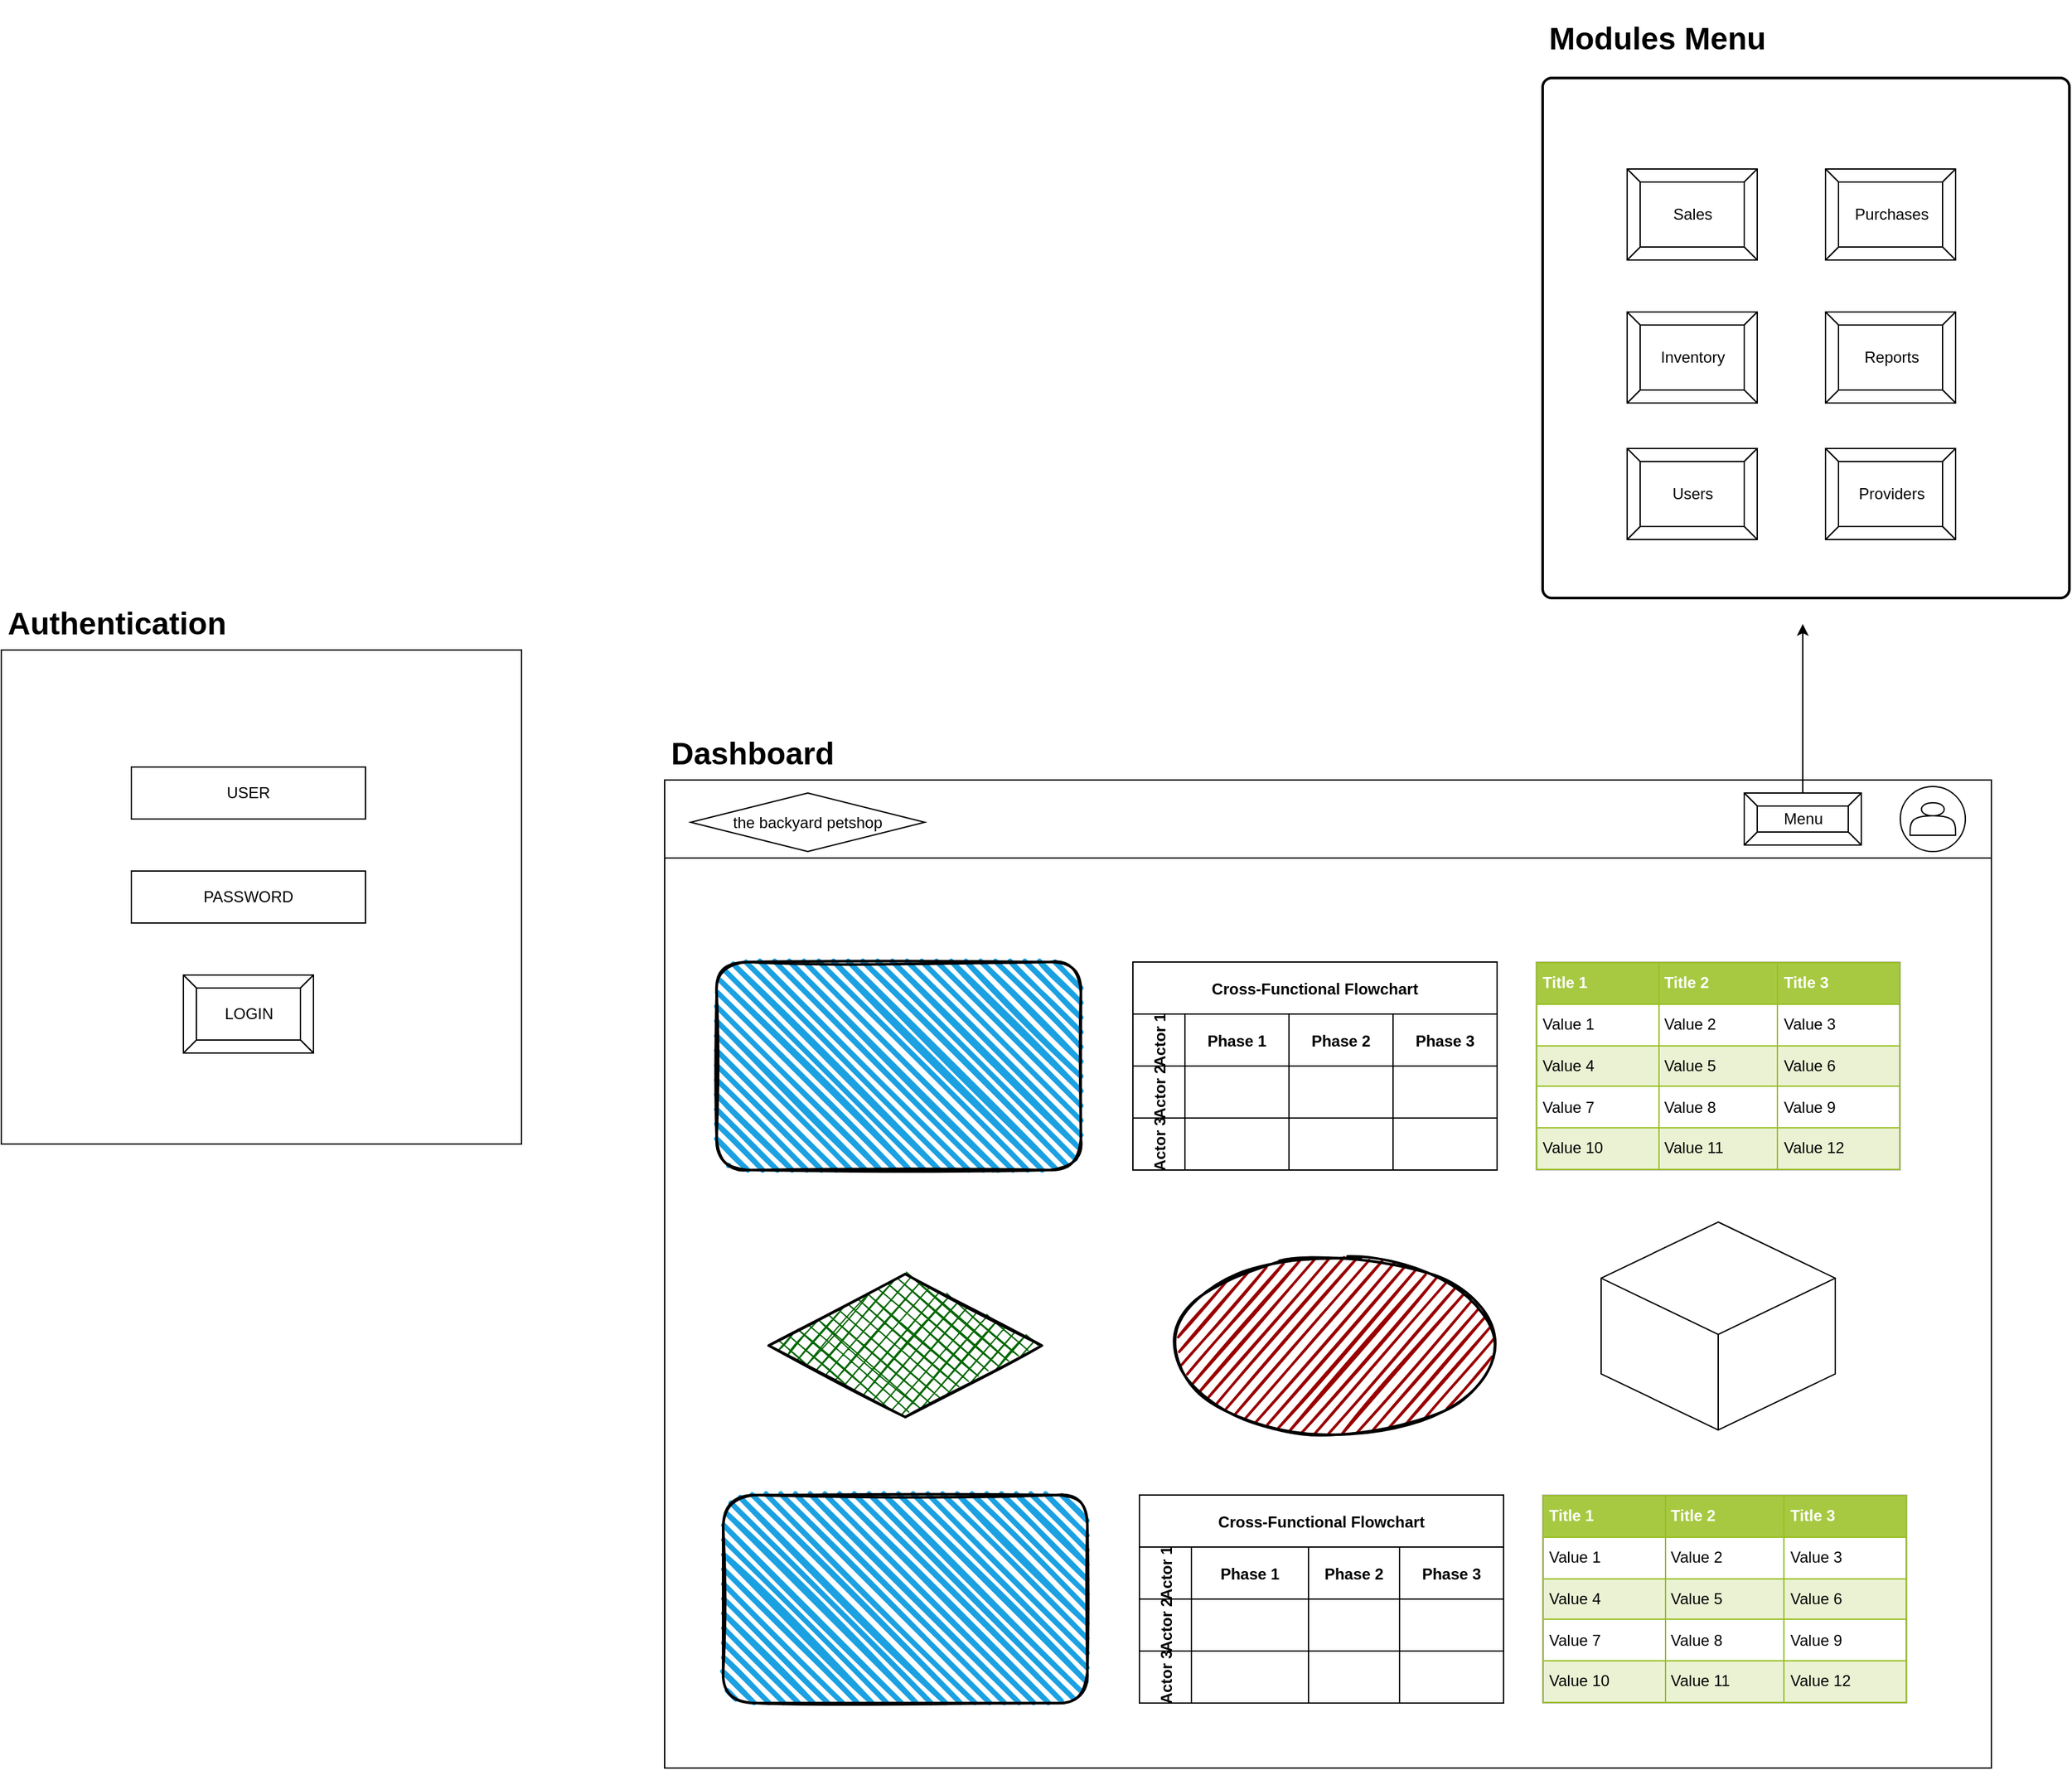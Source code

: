 <mxfile version="20.1.1" type="github">
  <diagram id="YnqQtK5fT6dAKDrcnCmn" name="Page-1">
    <mxGraphModel dx="6290" dy="4550" grid="1" gridSize="10" guides="1" tooltips="1" connect="1" arrows="1" fold="1" page="1" pageScale="1" pageWidth="850" pageHeight="1100" math="0" shadow="0">
      <root>
        <mxCell id="0" />
        <mxCell id="1" parent="0" />
        <mxCell id="ifVMXw7Uef_25uuYWxH6-1" value="" style="rounded=0;whiteSpace=wrap;html=1;" vertex="1" parent="1">
          <mxGeometry x="60" y="60" width="400" height="380" as="geometry" />
        </mxCell>
        <mxCell id="ifVMXw7Uef_25uuYWxH6-3" value="" style="verticalLabelPosition=bottom;verticalAlign=top;html=1;shape=mxgraph.basic.rect;fillColor2=none;strokeWidth=1;size=20;indent=5;" vertex="1" parent="1">
          <mxGeometry x="160" y="150" width="180" height="40" as="geometry" />
        </mxCell>
        <mxCell id="ifVMXw7Uef_25uuYWxH6-4" value="USER" style="text;html=1;strokeColor=none;fillColor=none;align=center;verticalAlign=middle;whiteSpace=wrap;rounded=0;" vertex="1" parent="1">
          <mxGeometry x="160" y="160" width="180" height="20" as="geometry" />
        </mxCell>
        <mxCell id="ifVMXw7Uef_25uuYWxH6-7" value="" style="verticalLabelPosition=bottom;verticalAlign=top;html=1;shape=mxgraph.basic.rect;fillColor2=none;strokeWidth=1;size=20;indent=5;" vertex="1" parent="1">
          <mxGeometry x="160" y="230" width="180" height="40" as="geometry" />
        </mxCell>
        <mxCell id="ifVMXw7Uef_25uuYWxH6-8" value="PASSWORD" style="text;html=1;strokeColor=none;fillColor=none;align=center;verticalAlign=middle;whiteSpace=wrap;rounded=0;" vertex="1" parent="1">
          <mxGeometry x="160" y="240" width="180" height="20" as="geometry" />
        </mxCell>
        <mxCell id="ifVMXw7Uef_25uuYWxH6-10" value="LOGIN" style="labelPosition=center;verticalLabelPosition=middle;align=center;html=1;shape=mxgraph.basic.button;dx=10;" vertex="1" parent="1">
          <mxGeometry x="200" y="310" width="100" height="60" as="geometry" />
        </mxCell>
        <mxCell id="ifVMXw7Uef_25uuYWxH6-11" value="&lt;h1&gt;Authentication&lt;/h1&gt;" style="text;html=1;strokeColor=none;fillColor=none;spacing=5;spacingTop=-20;whiteSpace=wrap;overflow=hidden;rounded=0;" vertex="1" parent="1">
          <mxGeometry x="60" y="20" width="190" height="40" as="geometry" />
        </mxCell>
        <mxCell id="ifVMXw7Uef_25uuYWxH6-13" value="" style="rounded=0;whiteSpace=wrap;html=1;" vertex="1" parent="1">
          <mxGeometry x="570" y="160" width="1020" height="760" as="geometry" />
        </mxCell>
        <mxCell id="ifVMXw7Uef_25uuYWxH6-14" value="" style="rounded=0;whiteSpace=wrap;html=1;" vertex="1" parent="1">
          <mxGeometry x="570" y="160" width="1020" height="60" as="geometry" />
        </mxCell>
        <mxCell id="ifVMXw7Uef_25uuYWxH6-15" value="" style="ellipse;whiteSpace=wrap;html=1;aspect=fixed;" vertex="1" parent="1">
          <mxGeometry x="1520" y="165" width="50" height="50" as="geometry" />
        </mxCell>
        <mxCell id="ifVMXw7Uef_25uuYWxH6-16" value="" style="shape=actor;whiteSpace=wrap;html=1;" vertex="1" parent="1">
          <mxGeometry x="1527.5" y="177.5" width="35" height="25" as="geometry" />
        </mxCell>
        <mxCell id="ifVMXw7Uef_25uuYWxH6-18" style="edgeStyle=orthogonalEdgeStyle;rounded=0;orthogonalLoop=1;jettySize=auto;html=1;" edge="1" parent="1" source="ifVMXw7Uef_25uuYWxH6-17">
          <mxGeometry relative="1" as="geometry">
            <mxPoint x="1445" y="40" as="targetPoint" />
          </mxGeometry>
        </mxCell>
        <mxCell id="ifVMXw7Uef_25uuYWxH6-17" value="Menu" style="labelPosition=center;verticalLabelPosition=middle;align=center;html=1;shape=mxgraph.basic.button;dx=10;" vertex="1" parent="1">
          <mxGeometry x="1400" y="170" width="90" height="40" as="geometry" />
        </mxCell>
        <mxCell id="ifVMXw7Uef_25uuYWxH6-19" value="&lt;h1&gt;Dashboard&lt;/h1&gt;" style="text;html=1;strokeColor=none;fillColor=none;spacing=5;spacingTop=-20;whiteSpace=wrap;overflow=hidden;rounded=0;" vertex="1" parent="1">
          <mxGeometry x="570" y="120" width="190" height="40" as="geometry" />
        </mxCell>
        <mxCell id="ifVMXw7Uef_25uuYWxH6-20" value="&lt;table border=&quot;1&quot; width=&quot;100%&quot; height=&quot;100%&quot; cellpadding=&quot;4&quot; style=&quot;width:100%;height:100%;border-collapse:collapse;&quot;&gt;&lt;tr style=&quot;background-color:#A7C942;color:#ffffff;border:1px solid #98bf21;&quot;&gt;&lt;th align=&quot;left&quot;&gt;Title 1&lt;/th&gt;&lt;th align=&quot;left&quot;&gt;Title 2&lt;/th&gt;&lt;th align=&quot;left&quot;&gt;Title 3&lt;/th&gt;&lt;/tr&gt;&lt;tr style=&quot;border:1px solid #98bf21;&quot;&gt;&lt;td&gt;Value 1&lt;/td&gt;&lt;td&gt;Value 2&lt;/td&gt;&lt;td&gt;Value 3&lt;/td&gt;&lt;/tr&gt;&lt;tr style=&quot;background-color:#EAF2D3;border:1px solid #98bf21;&quot;&gt;&lt;td&gt;Value 4&lt;/td&gt;&lt;td&gt;Value 5&lt;/td&gt;&lt;td&gt;Value 6&lt;/td&gt;&lt;/tr&gt;&lt;tr style=&quot;border:1px solid #98bf21;&quot;&gt;&lt;td&gt;Value 7&lt;/td&gt;&lt;td&gt;Value 8&lt;/td&gt;&lt;td&gt;Value 9&lt;/td&gt;&lt;/tr&gt;&lt;tr style=&quot;background-color:#EAF2D3;border:1px solid #98bf21;&quot;&gt;&lt;td&gt;Value 10&lt;/td&gt;&lt;td&gt;Value 11&lt;/td&gt;&lt;td&gt;Value 12&lt;/td&gt;&lt;/tr&gt;&lt;/table&gt;" style="text;html=1;strokeColor=#c0c0c0;fillColor=#ffffff;overflow=fill;rounded=0;" vertex="1" parent="1">
          <mxGeometry x="1240" y="300" width="280" height="160" as="geometry" />
        </mxCell>
        <mxCell id="ifVMXw7Uef_25uuYWxH6-21" value="Cross-Functional Flowchart" style="shape=table;childLayout=tableLayout;startSize=40;collapsible=0;recursiveResize=0;expand=0;fontStyle=1;" vertex="1" parent="1">
          <mxGeometry x="930" y="300" width="280" height="160" as="geometry" />
        </mxCell>
        <mxCell id="ifVMXw7Uef_25uuYWxH6-22" value="Actor 1" style="shape=tableRow;horizontal=0;startSize=40;swimlaneHead=0;swimlaneBody=0;top=0;left=0;bottom=0;right=0;dropTarget=0;fillColor=none;collapsible=0;recursiveResize=0;expand=0;fontStyle=1;" vertex="1" parent="ifVMXw7Uef_25uuYWxH6-21">
          <mxGeometry y="40" width="280" height="40" as="geometry" />
        </mxCell>
        <mxCell id="ifVMXw7Uef_25uuYWxH6-23" value="Phase 1" style="swimlane;swimlaneHead=0;swimlaneBody=0;fontStyle=0;connectable=0;fillColor=none;startSize=40;collapsible=0;recursiveResize=0;expand=0;fontStyle=1;" vertex="1" parent="ifVMXw7Uef_25uuYWxH6-22">
          <mxGeometry x="40" width="80" height="40" as="geometry">
            <mxRectangle width="80" height="40" as="alternateBounds" />
          </mxGeometry>
        </mxCell>
        <mxCell id="ifVMXw7Uef_25uuYWxH6-24" value="Phase 2" style="swimlane;swimlaneHead=0;swimlaneBody=0;fontStyle=0;connectable=0;fillColor=none;startSize=40;collapsible=0;recursiveResize=0;expand=0;fontStyle=1;" vertex="1" parent="ifVMXw7Uef_25uuYWxH6-22">
          <mxGeometry x="120" width="80" height="40" as="geometry">
            <mxRectangle width="80" height="40" as="alternateBounds" />
          </mxGeometry>
        </mxCell>
        <mxCell id="ifVMXw7Uef_25uuYWxH6-25" value="Phase 3" style="swimlane;swimlaneHead=0;swimlaneBody=0;fontStyle=0;connectable=0;fillColor=none;startSize=40;collapsible=0;recursiveResize=0;expand=0;fontStyle=1;" vertex="1" parent="ifVMXw7Uef_25uuYWxH6-22">
          <mxGeometry x="200" width="80" height="40" as="geometry">
            <mxRectangle width="80" height="40" as="alternateBounds" />
          </mxGeometry>
        </mxCell>
        <mxCell id="ifVMXw7Uef_25uuYWxH6-26" value="Actor 2" style="shape=tableRow;horizontal=0;startSize=40;swimlaneHead=0;swimlaneBody=0;top=0;left=0;bottom=0;right=0;dropTarget=0;fillColor=none;collapsible=0;recursiveResize=0;expand=0;fontStyle=1;" vertex="1" parent="ifVMXw7Uef_25uuYWxH6-21">
          <mxGeometry y="80" width="280" height="40" as="geometry" />
        </mxCell>
        <mxCell id="ifVMXw7Uef_25uuYWxH6-27" value="" style="swimlane;swimlaneHead=0;swimlaneBody=0;fontStyle=0;connectable=0;fillColor=none;startSize=0;collapsible=0;recursiveResize=0;expand=0;fontStyle=1;" vertex="1" parent="ifVMXw7Uef_25uuYWxH6-26">
          <mxGeometry x="40" width="80" height="40" as="geometry">
            <mxRectangle width="80" height="40" as="alternateBounds" />
          </mxGeometry>
        </mxCell>
        <mxCell id="ifVMXw7Uef_25uuYWxH6-28" value="" style="swimlane;swimlaneHead=0;swimlaneBody=0;fontStyle=0;connectable=0;fillColor=none;startSize=0;collapsible=0;recursiveResize=0;expand=0;fontStyle=1;" vertex="1" parent="ifVMXw7Uef_25uuYWxH6-26">
          <mxGeometry x="120" width="80" height="40" as="geometry">
            <mxRectangle width="80" height="40" as="alternateBounds" />
          </mxGeometry>
        </mxCell>
        <mxCell id="ifVMXw7Uef_25uuYWxH6-29" value="" style="swimlane;swimlaneHead=0;swimlaneBody=0;fontStyle=0;connectable=0;fillColor=none;startSize=0;collapsible=0;recursiveResize=0;expand=0;fontStyle=1;" vertex="1" parent="ifVMXw7Uef_25uuYWxH6-26">
          <mxGeometry x="200" width="80" height="40" as="geometry">
            <mxRectangle width="80" height="40" as="alternateBounds" />
          </mxGeometry>
        </mxCell>
        <mxCell id="ifVMXw7Uef_25uuYWxH6-30" value="Actor 3" style="shape=tableRow;horizontal=0;startSize=40;swimlaneHead=0;swimlaneBody=0;top=0;left=0;bottom=0;right=0;dropTarget=0;fillColor=none;collapsible=0;recursiveResize=0;expand=0;fontStyle=1;" vertex="1" parent="ifVMXw7Uef_25uuYWxH6-21">
          <mxGeometry y="120" width="280" height="40" as="geometry" />
        </mxCell>
        <mxCell id="ifVMXw7Uef_25uuYWxH6-31" value="" style="swimlane;swimlaneHead=0;swimlaneBody=0;fontStyle=0;connectable=0;fillColor=none;startSize=0;collapsible=0;recursiveResize=0;expand=0;fontStyle=1;" vertex="1" parent="ifVMXw7Uef_25uuYWxH6-30">
          <mxGeometry x="40" width="80" height="40" as="geometry">
            <mxRectangle width="80" height="40" as="alternateBounds" />
          </mxGeometry>
        </mxCell>
        <mxCell id="ifVMXw7Uef_25uuYWxH6-32" value="" style="swimlane;swimlaneHead=0;swimlaneBody=0;fontStyle=0;connectable=0;fillColor=none;startSize=0;collapsible=0;recursiveResize=0;expand=0;fontStyle=1;" vertex="1" parent="ifVMXw7Uef_25uuYWxH6-30">
          <mxGeometry x="120" width="80" height="40" as="geometry">
            <mxRectangle width="80" height="40" as="alternateBounds" />
          </mxGeometry>
        </mxCell>
        <mxCell id="ifVMXw7Uef_25uuYWxH6-33" value="" style="swimlane;swimlaneHead=0;swimlaneBody=0;fontStyle=0;connectable=0;fillColor=none;startSize=0;collapsible=0;recursiveResize=0;expand=0;fontStyle=1;" vertex="1" parent="ifVMXw7Uef_25uuYWxH6-30">
          <mxGeometry x="200" width="80" height="40" as="geometry">
            <mxRectangle width="80" height="40" as="alternateBounds" />
          </mxGeometry>
        </mxCell>
        <mxCell id="ifVMXw7Uef_25uuYWxH6-34" value="" style="rounded=1;whiteSpace=wrap;html=1;strokeWidth=2;fillWeight=4;hachureGap=8;hachureAngle=45;fillColor=#1ba1e2;sketch=1;" vertex="1" parent="1">
          <mxGeometry x="610" y="300" width="280" height="160" as="geometry" />
        </mxCell>
        <mxCell id="ifVMXw7Uef_25uuYWxH6-35" value="" style="rounded=1;whiteSpace=wrap;html=1;strokeWidth=2;fillWeight=4;hachureGap=8;hachureAngle=45;fillColor=#1ba1e2;sketch=1;" vertex="1" parent="1">
          <mxGeometry x="615" y="710" width="280" height="160" as="geometry" />
        </mxCell>
        <mxCell id="ifVMXw7Uef_25uuYWxH6-36" value="Cross-Functional Flowchart" style="shape=table;childLayout=tableLayout;startSize=40;collapsible=0;recursiveResize=0;expand=0;fontStyle=1;" vertex="1" parent="1">
          <mxGeometry x="935" y="710" width="280" height="160" as="geometry" />
        </mxCell>
        <mxCell id="ifVMXw7Uef_25uuYWxH6-37" value="Actor 1" style="shape=tableRow;horizontal=0;startSize=40;swimlaneHead=0;swimlaneBody=0;top=0;left=0;bottom=0;right=0;dropTarget=0;fillColor=none;collapsible=0;recursiveResize=0;expand=0;fontStyle=1;" vertex="1" parent="ifVMXw7Uef_25uuYWxH6-36">
          <mxGeometry y="40" width="280" height="40" as="geometry" />
        </mxCell>
        <mxCell id="ifVMXw7Uef_25uuYWxH6-38" value="Phase 1" style="swimlane;swimlaneHead=0;swimlaneBody=0;fontStyle=0;connectable=0;fillColor=none;startSize=40;collapsible=0;recursiveResize=0;expand=0;fontStyle=1;" vertex="1" parent="ifVMXw7Uef_25uuYWxH6-37">
          <mxGeometry x="40" width="90" height="40" as="geometry">
            <mxRectangle width="90" height="40" as="alternateBounds" />
          </mxGeometry>
        </mxCell>
        <mxCell id="ifVMXw7Uef_25uuYWxH6-39" value="Phase 2" style="swimlane;swimlaneHead=0;swimlaneBody=0;fontStyle=0;connectable=0;fillColor=none;startSize=40;collapsible=0;recursiveResize=0;expand=0;fontStyle=1;" vertex="1" parent="ifVMXw7Uef_25uuYWxH6-37">
          <mxGeometry x="130" width="70" height="40" as="geometry">
            <mxRectangle width="70" height="40" as="alternateBounds" />
          </mxGeometry>
        </mxCell>
        <mxCell id="ifVMXw7Uef_25uuYWxH6-40" value="Phase 3" style="swimlane;swimlaneHead=0;swimlaneBody=0;fontStyle=0;connectable=0;fillColor=none;startSize=40;collapsible=0;recursiveResize=0;expand=0;fontStyle=1;" vertex="1" parent="ifVMXw7Uef_25uuYWxH6-37">
          <mxGeometry x="200" width="80" height="40" as="geometry">
            <mxRectangle width="80" height="40" as="alternateBounds" />
          </mxGeometry>
        </mxCell>
        <mxCell id="ifVMXw7Uef_25uuYWxH6-41" value="Actor 2" style="shape=tableRow;horizontal=0;startSize=40;swimlaneHead=0;swimlaneBody=0;top=0;left=0;bottom=0;right=0;dropTarget=0;fillColor=none;collapsible=0;recursiveResize=0;expand=0;fontStyle=1;" vertex="1" parent="ifVMXw7Uef_25uuYWxH6-36">
          <mxGeometry y="80" width="280" height="40" as="geometry" />
        </mxCell>
        <mxCell id="ifVMXw7Uef_25uuYWxH6-42" value="" style="swimlane;swimlaneHead=0;swimlaneBody=0;fontStyle=0;connectable=0;fillColor=none;startSize=0;collapsible=0;recursiveResize=0;expand=0;fontStyle=1;" vertex="1" parent="ifVMXw7Uef_25uuYWxH6-41">
          <mxGeometry x="40" width="90" height="40" as="geometry">
            <mxRectangle width="90" height="40" as="alternateBounds" />
          </mxGeometry>
        </mxCell>
        <mxCell id="ifVMXw7Uef_25uuYWxH6-43" value="" style="swimlane;swimlaneHead=0;swimlaneBody=0;fontStyle=0;connectable=0;fillColor=none;startSize=0;collapsible=0;recursiveResize=0;expand=0;fontStyle=1;" vertex="1" parent="ifVMXw7Uef_25uuYWxH6-41">
          <mxGeometry x="130" width="70" height="40" as="geometry">
            <mxRectangle width="70" height="40" as="alternateBounds" />
          </mxGeometry>
        </mxCell>
        <mxCell id="ifVMXw7Uef_25uuYWxH6-44" value="" style="swimlane;swimlaneHead=0;swimlaneBody=0;fontStyle=0;connectable=0;fillColor=none;startSize=0;collapsible=0;recursiveResize=0;expand=0;fontStyle=1;" vertex="1" parent="ifVMXw7Uef_25uuYWxH6-41">
          <mxGeometry x="200" width="80" height="40" as="geometry">
            <mxRectangle width="80" height="40" as="alternateBounds" />
          </mxGeometry>
        </mxCell>
        <mxCell id="ifVMXw7Uef_25uuYWxH6-45" value="Actor 3" style="shape=tableRow;horizontal=0;startSize=40;swimlaneHead=0;swimlaneBody=0;top=0;left=0;bottom=0;right=0;dropTarget=0;fillColor=none;collapsible=0;recursiveResize=0;expand=0;fontStyle=1;" vertex="1" parent="ifVMXw7Uef_25uuYWxH6-36">
          <mxGeometry y="120" width="280" height="40" as="geometry" />
        </mxCell>
        <mxCell id="ifVMXw7Uef_25uuYWxH6-46" value="" style="swimlane;swimlaneHead=0;swimlaneBody=0;fontStyle=0;connectable=0;fillColor=none;startSize=0;collapsible=0;recursiveResize=0;expand=0;fontStyle=1;" vertex="1" parent="ifVMXw7Uef_25uuYWxH6-45">
          <mxGeometry x="40" width="90" height="40" as="geometry">
            <mxRectangle width="90" height="40" as="alternateBounds" />
          </mxGeometry>
        </mxCell>
        <mxCell id="ifVMXw7Uef_25uuYWxH6-47" value="" style="swimlane;swimlaneHead=0;swimlaneBody=0;fontStyle=0;connectable=0;fillColor=none;startSize=0;collapsible=0;recursiveResize=0;expand=0;fontStyle=1;" vertex="1" parent="ifVMXw7Uef_25uuYWxH6-45">
          <mxGeometry x="130" width="70" height="40" as="geometry">
            <mxRectangle width="70" height="40" as="alternateBounds" />
          </mxGeometry>
        </mxCell>
        <mxCell id="ifVMXw7Uef_25uuYWxH6-48" value="" style="swimlane;swimlaneHead=0;swimlaneBody=0;fontStyle=0;connectable=0;fillColor=none;startSize=0;collapsible=0;recursiveResize=0;expand=0;fontStyle=1;" vertex="1" parent="ifVMXw7Uef_25uuYWxH6-45">
          <mxGeometry x="200" width="80" height="40" as="geometry">
            <mxRectangle width="80" height="40" as="alternateBounds" />
          </mxGeometry>
        </mxCell>
        <mxCell id="ifVMXw7Uef_25uuYWxH6-49" value="&lt;table border=&quot;1&quot; width=&quot;100%&quot; height=&quot;100%&quot; cellpadding=&quot;4&quot; style=&quot;width:100%;height:100%;border-collapse:collapse;&quot;&gt;&lt;tr style=&quot;background-color:#A7C942;color:#ffffff;border:1px solid #98bf21;&quot;&gt;&lt;th align=&quot;left&quot;&gt;Title 1&lt;/th&gt;&lt;th align=&quot;left&quot;&gt;Title 2&lt;/th&gt;&lt;th align=&quot;left&quot;&gt;Title 3&lt;/th&gt;&lt;/tr&gt;&lt;tr style=&quot;border:1px solid #98bf21;&quot;&gt;&lt;td&gt;Value 1&lt;/td&gt;&lt;td&gt;Value 2&lt;/td&gt;&lt;td&gt;Value 3&lt;/td&gt;&lt;/tr&gt;&lt;tr style=&quot;background-color:#EAF2D3;border:1px solid #98bf21;&quot;&gt;&lt;td&gt;Value 4&lt;/td&gt;&lt;td&gt;Value 5&lt;/td&gt;&lt;td&gt;Value 6&lt;/td&gt;&lt;/tr&gt;&lt;tr style=&quot;border:1px solid #98bf21;&quot;&gt;&lt;td&gt;Value 7&lt;/td&gt;&lt;td&gt;Value 8&lt;/td&gt;&lt;td&gt;Value 9&lt;/td&gt;&lt;/tr&gt;&lt;tr style=&quot;background-color:#EAF2D3;border:1px solid #98bf21;&quot;&gt;&lt;td&gt;Value 10&lt;/td&gt;&lt;td&gt;Value 11&lt;/td&gt;&lt;td&gt;Value 12&lt;/td&gt;&lt;/tr&gt;&lt;/table&gt;" style="text;html=1;strokeColor=#c0c0c0;fillColor=#ffffff;overflow=fill;rounded=0;" vertex="1" parent="1">
          <mxGeometry x="1245" y="710" width="280" height="160" as="geometry" />
        </mxCell>
        <mxCell id="ifVMXw7Uef_25uuYWxH6-50" value="" style="rhombus;whiteSpace=wrap;html=1;strokeWidth=2;fillWeight=-1;hachureGap=8;fillStyle=cross-hatch;fillColor=#006600;sketch=1;" vertex="1" parent="1">
          <mxGeometry x="650" y="540" width="210" height="110" as="geometry" />
        </mxCell>
        <mxCell id="ifVMXw7Uef_25uuYWxH6-51" value="" style="ellipse;whiteSpace=wrap;html=1;strokeWidth=2;fillWeight=2;hachureGap=8;fillColor=#990000;fillStyle=dots;sketch=1;" vertex="1" parent="1">
          <mxGeometry x="960" y="525" width="250" height="140" as="geometry" />
        </mxCell>
        <mxCell id="ifVMXw7Uef_25uuYWxH6-52" value="" style="html=1;whiteSpace=wrap;shape=isoCube2;backgroundOutline=1;isoAngle=15;" vertex="1" parent="1">
          <mxGeometry x="1290" y="500" width="180" height="160" as="geometry" />
        </mxCell>
        <mxCell id="ifVMXw7Uef_25uuYWxH6-53" value="the backyard petshop" style="shape=rhombus;perimeter=rhombusPerimeter;whiteSpace=wrap;html=1;align=center;" vertex="1" parent="1">
          <mxGeometry x="590" y="170" width="180" height="45" as="geometry" />
        </mxCell>
        <mxCell id="ifVMXw7Uef_25uuYWxH6-54" value="" style="rounded=1;whiteSpace=wrap;html=1;absoluteArcSize=1;arcSize=14;strokeWidth=2;" vertex="1" parent="1">
          <mxGeometry x="1245" y="-380" width="405" height="400" as="geometry" />
        </mxCell>
        <mxCell id="ifVMXw7Uef_25uuYWxH6-55" value="&lt;h1&gt;Modules Menu&lt;/h1&gt;" style="text;html=1;strokeColor=none;fillColor=none;spacing=5;spacingTop=-20;whiteSpace=wrap;overflow=hidden;rounded=0;" vertex="1" parent="1">
          <mxGeometry x="1245" y="-430" width="190" height="40" as="geometry" />
        </mxCell>
        <mxCell id="ifVMXw7Uef_25uuYWxH6-56" value="Sales" style="labelPosition=center;verticalLabelPosition=middle;align=center;html=1;shape=mxgraph.basic.button;dx=10;" vertex="1" parent="1">
          <mxGeometry x="1310" y="-310" width="100" height="70" as="geometry" />
        </mxCell>
        <mxCell id="ifVMXw7Uef_25uuYWxH6-58" value="Reports" style="labelPosition=center;verticalLabelPosition=middle;align=center;html=1;shape=mxgraph.basic.button;dx=10;" vertex="1" parent="1">
          <mxGeometry x="1462.5" y="-200" width="100" height="70" as="geometry" />
        </mxCell>
        <mxCell id="ifVMXw7Uef_25uuYWxH6-59" value="Purchases" style="labelPosition=center;verticalLabelPosition=middle;align=center;html=1;shape=mxgraph.basic.button;dx=10;" vertex="1" parent="1">
          <mxGeometry x="1462.5" y="-310" width="100" height="70" as="geometry" />
        </mxCell>
        <mxCell id="ifVMXw7Uef_25uuYWxH6-60" value="Inventory" style="labelPosition=center;verticalLabelPosition=middle;align=center;html=1;shape=mxgraph.basic.button;dx=10;" vertex="1" parent="1">
          <mxGeometry x="1310" y="-200" width="100" height="70" as="geometry" />
        </mxCell>
        <mxCell id="ifVMXw7Uef_25uuYWxH6-61" value="Users" style="labelPosition=center;verticalLabelPosition=middle;align=center;html=1;shape=mxgraph.basic.button;dx=10;" vertex="1" parent="1">
          <mxGeometry x="1310" y="-95" width="100" height="70" as="geometry" />
        </mxCell>
        <mxCell id="ifVMXw7Uef_25uuYWxH6-62" value="Providers" style="labelPosition=center;verticalLabelPosition=middle;align=center;html=1;shape=mxgraph.basic.button;dx=10;" vertex="1" parent="1">
          <mxGeometry x="1462.5" y="-95" width="100" height="70" as="geometry" />
        </mxCell>
      </root>
    </mxGraphModel>
  </diagram>
</mxfile>
